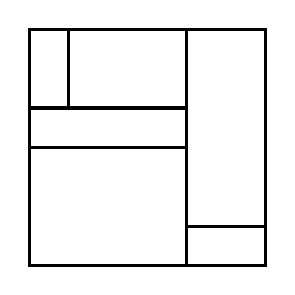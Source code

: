 \begin{tikzpicture}[very thick, scale=.5]
    \draw (0,4) rectangle (1,6);
    \draw (1,4) rectangle (4,6);
    \draw (0,3) rectangle (4,4);
    \draw (0,0) rectangle (4,3);
    \draw (4,1) rectangle (6,6);
    \draw (4,0) rectangle (6,1);
\end{tikzpicture}
